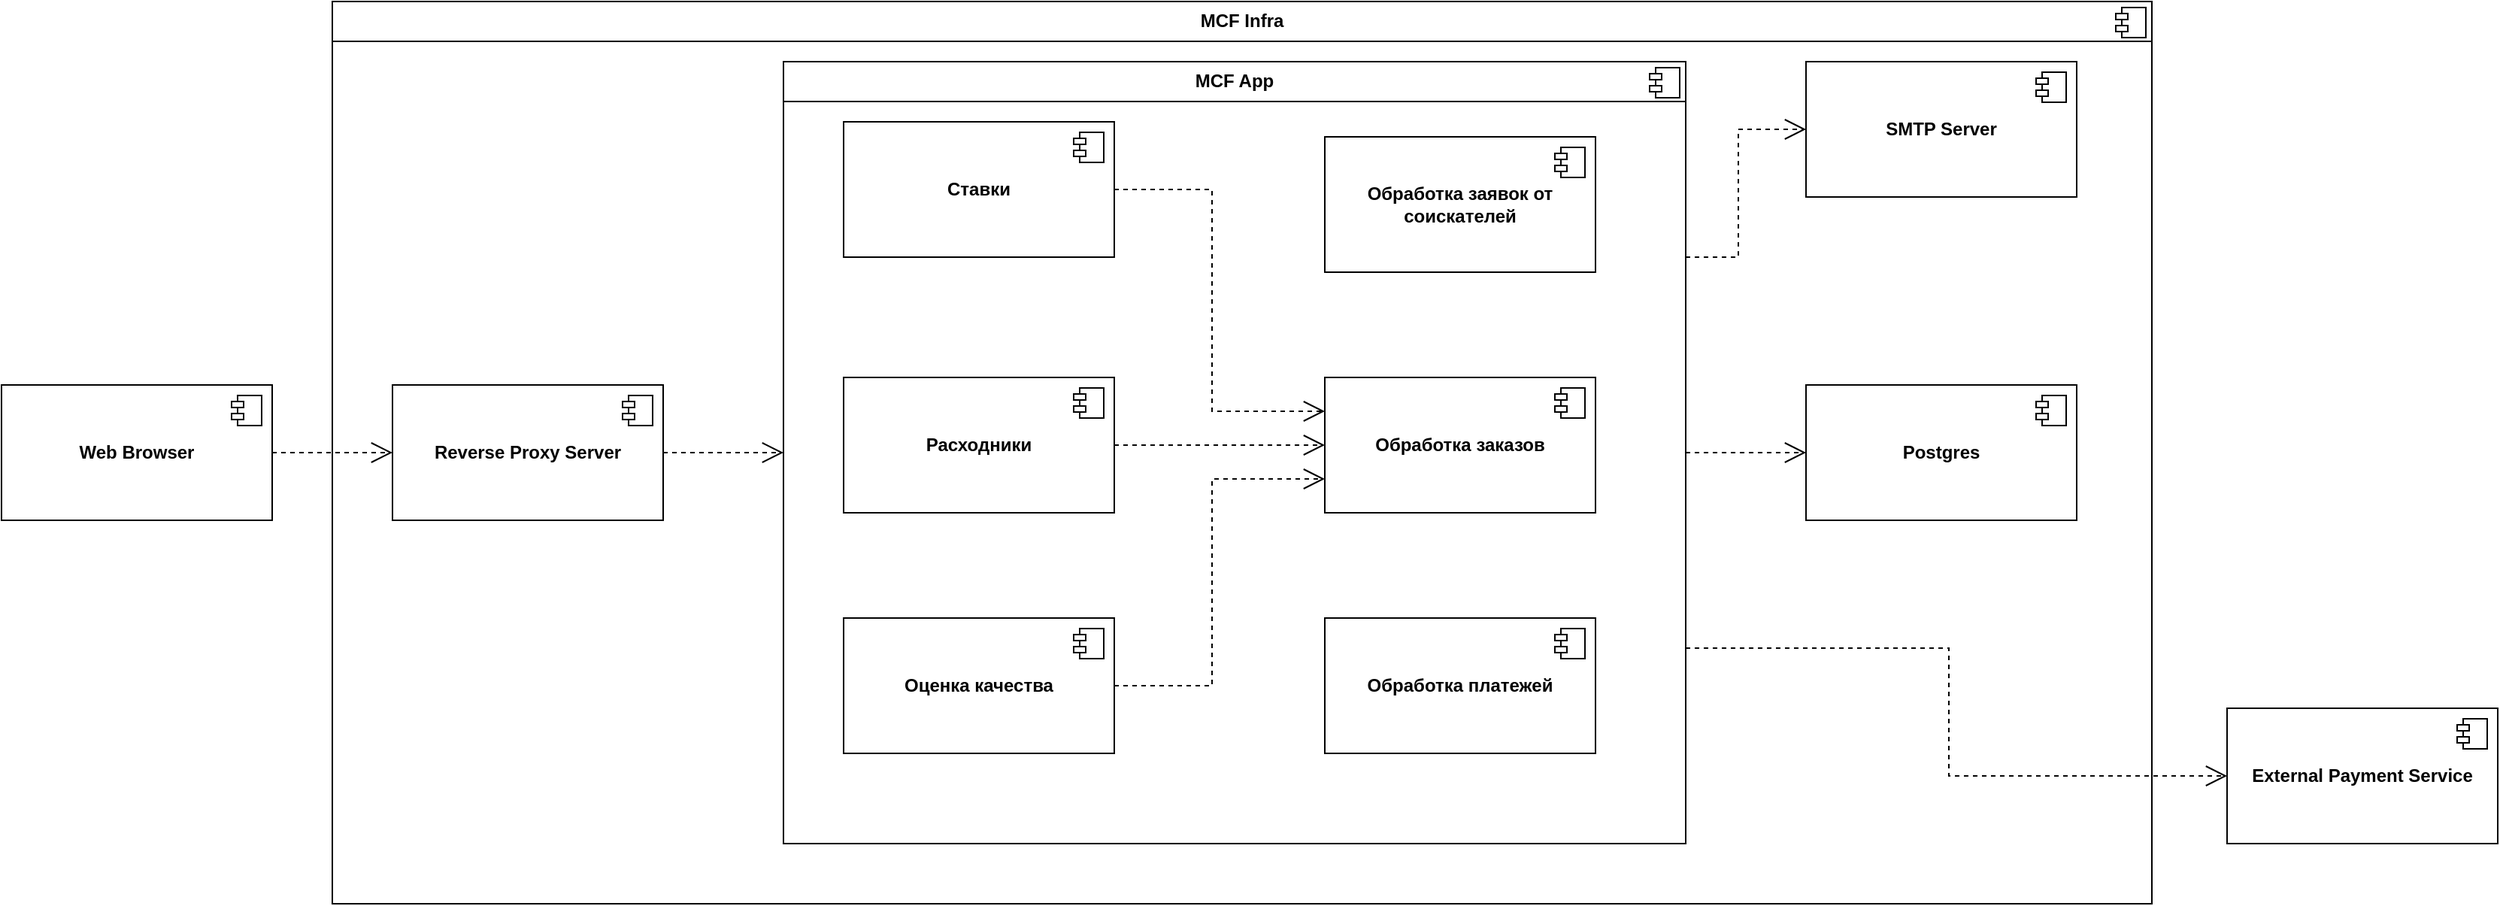 <mxfile version="26.0.4">
  <diagram name="Страница — 1" id="O7UXKmrHhJbtFQHpw8mE">
    <mxGraphModel dx="2411" dy="907" grid="1" gridSize="10" guides="1" tooltips="1" connect="1" arrows="1" fold="1" page="1" pageScale="1" pageWidth="1169" pageHeight="827" math="0" shadow="0">
      <root>
        <mxCell id="0" />
        <mxCell id="1" parent="0" />
        <mxCell id="L1aKWbRL0jlR046Id958-48" value="&lt;p style=&quot;margin:0px;margin-top:6px;text-align:center;&quot;&gt;&lt;b&gt;MCF Infra&lt;/b&gt;&lt;/p&gt;&lt;hr size=&quot;1&quot; style=&quot;border-style:solid;&quot;&gt;&lt;p style=&quot;margin:0px;margin-left:8px;&quot;&gt;&lt;br&gt;&lt;/p&gt;" style="align=left;overflow=fill;html=1;dropTarget=0;whiteSpace=wrap;" vertex="1" parent="1">
          <mxGeometry x="-260" y="40" width="1210" height="600" as="geometry" />
        </mxCell>
        <mxCell id="L1aKWbRL0jlR046Id958-49" value="" style="shape=component;jettyWidth=8;jettyHeight=4;" vertex="1" parent="L1aKWbRL0jlR046Id958-48">
          <mxGeometry x="1" width="20" height="20" relative="1" as="geometry">
            <mxPoint x="-24" y="4" as="offset" />
          </mxGeometry>
        </mxCell>
        <mxCell id="L1aKWbRL0jlR046Id958-43" style="edgeStyle=orthogonalEdgeStyle;rounded=0;orthogonalLoop=1;jettySize=auto;html=1;exitX=1;exitY=0.25;exitDx=0;exitDy=0;dashed=1;strokeColor=default;align=center;verticalAlign=middle;fontFamily=Helvetica;fontSize=11;fontColor=default;labelBackgroundColor=default;endArrow=open;endSize=12;" edge="1" parent="1" source="L1aKWbRL0jlR046Id958-36" target="L1aKWbRL0jlR046Id958-28">
          <mxGeometry relative="1" as="geometry" />
        </mxCell>
        <mxCell id="L1aKWbRL0jlR046Id958-44" style="edgeStyle=orthogonalEdgeStyle;rounded=0;orthogonalLoop=1;jettySize=auto;html=1;entryX=0;entryY=0.5;entryDx=0;entryDy=0;dashed=1;strokeColor=default;align=center;verticalAlign=middle;fontFamily=Helvetica;fontSize=11;fontColor=default;labelBackgroundColor=default;endArrow=open;endSize=12;" edge="1" parent="1" source="L1aKWbRL0jlR046Id958-36" target="L1aKWbRL0jlR046Id958-26">
          <mxGeometry relative="1" as="geometry" />
        </mxCell>
        <mxCell id="L1aKWbRL0jlR046Id958-47" style="edgeStyle=orthogonalEdgeStyle;rounded=0;orthogonalLoop=1;jettySize=auto;html=1;entryX=0;entryY=0.5;entryDx=0;entryDy=0;exitX=1;exitY=0.75;exitDx=0;exitDy=0;dashed=1;strokeColor=default;align=center;verticalAlign=middle;fontFamily=Helvetica;fontSize=11;fontColor=default;labelBackgroundColor=default;endArrow=open;endSize=12;" edge="1" parent="1" source="L1aKWbRL0jlR046Id958-36" target="L1aKWbRL0jlR046Id958-45">
          <mxGeometry relative="1" as="geometry" />
        </mxCell>
        <mxCell id="L1aKWbRL0jlR046Id958-36" value="&lt;p style=&quot;margin:0px;margin-top:6px;text-align:center;&quot;&gt;&lt;b&gt;MCF App&lt;/b&gt;&lt;/p&gt;&lt;hr size=&quot;1&quot; style=&quot;border-style:solid;&quot;&gt;&lt;p style=&quot;margin:0px;margin-left:8px;&quot;&gt;&lt;br&gt;&lt;/p&gt;" style="align=left;overflow=fill;html=1;dropTarget=0;whiteSpace=wrap;" vertex="1" parent="1">
          <mxGeometry x="40" y="80" width="600" height="520" as="geometry" />
        </mxCell>
        <mxCell id="L1aKWbRL0jlR046Id958-37" value="" style="shape=component;jettyWidth=8;jettyHeight=4;" vertex="1" parent="L1aKWbRL0jlR046Id958-36">
          <mxGeometry x="1" width="20" height="20" relative="1" as="geometry">
            <mxPoint x="-24" y="4" as="offset" />
          </mxGeometry>
        </mxCell>
        <mxCell id="L1aKWbRL0jlR046Id958-23" style="edgeStyle=orthogonalEdgeStyle;rounded=0;orthogonalLoop=1;jettySize=auto;html=1;entryX=0;entryY=0.25;entryDx=0;entryDy=0;dashed=1;strokeColor=default;align=center;verticalAlign=middle;fontFamily=Helvetica;fontSize=11;fontColor=default;labelBackgroundColor=default;endArrow=open;endSize=12;" edge="1" parent="1" source="L1aKWbRL0jlR046Id958-7" target="L1aKWbRL0jlR046Id958-14">
          <mxGeometry relative="1" as="geometry" />
        </mxCell>
        <mxCell id="L1aKWbRL0jlR046Id958-7" value="&lt;b&gt;Ставки&lt;/b&gt;" style="html=1;dropTarget=0;whiteSpace=wrap;" vertex="1" parent="1">
          <mxGeometry x="80" y="120" width="180" height="90" as="geometry" />
        </mxCell>
        <mxCell id="L1aKWbRL0jlR046Id958-8" value="" style="shape=module;jettyWidth=8;jettyHeight=4;" vertex="1" parent="L1aKWbRL0jlR046Id958-7">
          <mxGeometry x="1" width="20" height="20" relative="1" as="geometry">
            <mxPoint x="-27" y="7" as="offset" />
          </mxGeometry>
        </mxCell>
        <mxCell id="L1aKWbRL0jlR046Id958-24" style="edgeStyle=orthogonalEdgeStyle;rounded=0;orthogonalLoop=1;jettySize=auto;html=1;entryX=0;entryY=0.5;entryDx=0;entryDy=0;dashed=1;strokeColor=default;align=center;verticalAlign=middle;fontFamily=Helvetica;fontSize=11;fontColor=default;labelBackgroundColor=default;endArrow=open;endSize=12;" edge="1" parent="1" source="L1aKWbRL0jlR046Id958-9" target="L1aKWbRL0jlR046Id958-14">
          <mxGeometry relative="1" as="geometry" />
        </mxCell>
        <mxCell id="L1aKWbRL0jlR046Id958-9" value="&lt;b&gt;Расходники&lt;/b&gt;" style="html=1;dropTarget=0;whiteSpace=wrap;" vertex="1" parent="1">
          <mxGeometry x="80" y="290" width="180" height="90" as="geometry" />
        </mxCell>
        <mxCell id="L1aKWbRL0jlR046Id958-10" value="" style="shape=module;jettyWidth=8;jettyHeight=4;" vertex="1" parent="L1aKWbRL0jlR046Id958-9">
          <mxGeometry x="1" width="20" height="20" relative="1" as="geometry">
            <mxPoint x="-27" y="7" as="offset" />
          </mxGeometry>
        </mxCell>
        <mxCell id="L1aKWbRL0jlR046Id958-25" style="edgeStyle=orthogonalEdgeStyle;rounded=0;orthogonalLoop=1;jettySize=auto;html=1;entryX=0;entryY=0.75;entryDx=0;entryDy=0;dashed=1;strokeColor=default;align=center;verticalAlign=middle;fontFamily=Helvetica;fontSize=11;fontColor=default;labelBackgroundColor=default;endArrow=open;endSize=12;" edge="1" parent="1" source="L1aKWbRL0jlR046Id958-11" target="L1aKWbRL0jlR046Id958-14">
          <mxGeometry relative="1" as="geometry" />
        </mxCell>
        <mxCell id="L1aKWbRL0jlR046Id958-11" value="&lt;b&gt;Оценка качества&lt;/b&gt;" style="html=1;dropTarget=0;whiteSpace=wrap;" vertex="1" parent="1">
          <mxGeometry x="80" y="450" width="180" height="90" as="geometry" />
        </mxCell>
        <mxCell id="L1aKWbRL0jlR046Id958-12" value="" style="shape=module;jettyWidth=8;jettyHeight=4;" vertex="1" parent="L1aKWbRL0jlR046Id958-11">
          <mxGeometry x="1" width="20" height="20" relative="1" as="geometry">
            <mxPoint x="-27" y="7" as="offset" />
          </mxGeometry>
        </mxCell>
        <mxCell id="L1aKWbRL0jlR046Id958-14" value="&lt;b&gt;Обработка заказов&lt;/b&gt;" style="html=1;dropTarget=0;whiteSpace=wrap;" vertex="1" parent="1">
          <mxGeometry x="400" y="290" width="180" height="90" as="geometry" />
        </mxCell>
        <mxCell id="L1aKWbRL0jlR046Id958-15" value="" style="shape=module;jettyWidth=8;jettyHeight=4;" vertex="1" parent="L1aKWbRL0jlR046Id958-14">
          <mxGeometry x="1" width="20" height="20" relative="1" as="geometry">
            <mxPoint x="-27" y="7" as="offset" />
          </mxGeometry>
        </mxCell>
        <mxCell id="L1aKWbRL0jlR046Id958-17" value="&lt;b&gt;Обработка заявок от соискателей&lt;/b&gt;" style="html=1;dropTarget=0;whiteSpace=wrap;" vertex="1" parent="1">
          <mxGeometry x="400" y="130" width="180" height="90" as="geometry" />
        </mxCell>
        <mxCell id="L1aKWbRL0jlR046Id958-18" value="" style="shape=module;jettyWidth=8;jettyHeight=4;" vertex="1" parent="L1aKWbRL0jlR046Id958-17">
          <mxGeometry x="1" width="20" height="20" relative="1" as="geometry">
            <mxPoint x="-27" y="7" as="offset" />
          </mxGeometry>
        </mxCell>
        <mxCell id="L1aKWbRL0jlR046Id958-19" value="&lt;b&gt;Обработка платежей&lt;/b&gt;" style="html=1;dropTarget=0;whiteSpace=wrap;" vertex="1" parent="1">
          <mxGeometry x="400" y="450" width="180" height="90" as="geometry" />
        </mxCell>
        <mxCell id="L1aKWbRL0jlR046Id958-20" value="" style="shape=module;jettyWidth=8;jettyHeight=4;" vertex="1" parent="L1aKWbRL0jlR046Id958-19">
          <mxGeometry x="1" width="20" height="20" relative="1" as="geometry">
            <mxPoint x="-27" y="7" as="offset" />
          </mxGeometry>
        </mxCell>
        <mxCell id="L1aKWbRL0jlR046Id958-26" value="&lt;b&gt;Postgres&lt;/b&gt;" style="html=1;dropTarget=0;whiteSpace=wrap;" vertex="1" parent="1">
          <mxGeometry x="720" y="295" width="180" height="90" as="geometry" />
        </mxCell>
        <mxCell id="L1aKWbRL0jlR046Id958-27" value="" style="shape=module;jettyWidth=8;jettyHeight=4;" vertex="1" parent="L1aKWbRL0jlR046Id958-26">
          <mxGeometry x="1" width="20" height="20" relative="1" as="geometry">
            <mxPoint x="-27" y="7" as="offset" />
          </mxGeometry>
        </mxCell>
        <mxCell id="L1aKWbRL0jlR046Id958-28" value="&lt;b&gt;SMTP Server&lt;/b&gt;" style="html=1;dropTarget=0;whiteSpace=wrap;" vertex="1" parent="1">
          <mxGeometry x="720" y="80" width="180" height="90" as="geometry" />
        </mxCell>
        <mxCell id="L1aKWbRL0jlR046Id958-29" value="" style="shape=module;jettyWidth=8;jettyHeight=4;" vertex="1" parent="L1aKWbRL0jlR046Id958-28">
          <mxGeometry x="1" width="20" height="20" relative="1" as="geometry">
            <mxPoint x="-27" y="7" as="offset" />
          </mxGeometry>
        </mxCell>
        <mxCell id="L1aKWbRL0jlR046Id958-39" style="edgeStyle=orthogonalEdgeStyle;rounded=0;orthogonalLoop=1;jettySize=auto;html=1;entryX=0;entryY=0.5;entryDx=0;entryDy=0;dashed=1;strokeColor=default;align=center;verticalAlign=middle;fontFamily=Helvetica;fontSize=11;fontColor=default;labelBackgroundColor=default;endArrow=open;endSize=12;" edge="1" parent="1" source="L1aKWbRL0jlR046Id958-30" target="L1aKWbRL0jlR046Id958-36">
          <mxGeometry relative="1" as="geometry" />
        </mxCell>
        <mxCell id="L1aKWbRL0jlR046Id958-30" value="&lt;b&gt;Reverse Proxy Server&lt;/b&gt;" style="html=1;dropTarget=0;whiteSpace=wrap;" vertex="1" parent="1">
          <mxGeometry x="-220" y="295" width="180" height="90" as="geometry" />
        </mxCell>
        <mxCell id="L1aKWbRL0jlR046Id958-31" value="" style="shape=module;jettyWidth=8;jettyHeight=4;" vertex="1" parent="L1aKWbRL0jlR046Id958-30">
          <mxGeometry x="1" width="20" height="20" relative="1" as="geometry">
            <mxPoint x="-27" y="7" as="offset" />
          </mxGeometry>
        </mxCell>
        <mxCell id="L1aKWbRL0jlR046Id958-38" style="edgeStyle=orthogonalEdgeStyle;rounded=0;orthogonalLoop=1;jettySize=auto;html=1;entryX=0;entryY=0.5;entryDx=0;entryDy=0;dashed=1;strokeColor=default;align=center;verticalAlign=middle;fontFamily=Helvetica;fontSize=11;fontColor=default;labelBackgroundColor=default;endArrow=open;endSize=12;" edge="1" parent="1" source="L1aKWbRL0jlR046Id958-32" target="L1aKWbRL0jlR046Id958-30">
          <mxGeometry relative="1" as="geometry" />
        </mxCell>
        <mxCell id="L1aKWbRL0jlR046Id958-32" value="&lt;b&gt;Web Browser&lt;/b&gt;" style="html=1;dropTarget=0;whiteSpace=wrap;" vertex="1" parent="1">
          <mxGeometry x="-480" y="295" width="180" height="90" as="geometry" />
        </mxCell>
        <mxCell id="L1aKWbRL0jlR046Id958-33" value="" style="shape=module;jettyWidth=8;jettyHeight=4;" vertex="1" parent="L1aKWbRL0jlR046Id958-32">
          <mxGeometry x="1" width="20" height="20" relative="1" as="geometry">
            <mxPoint x="-27" y="7" as="offset" />
          </mxGeometry>
        </mxCell>
        <mxCell id="L1aKWbRL0jlR046Id958-45" value="&lt;b&gt;External Payment Service&lt;/b&gt;" style="html=1;dropTarget=0;whiteSpace=wrap;" vertex="1" parent="1">
          <mxGeometry x="1000" y="510" width="180" height="90" as="geometry" />
        </mxCell>
        <mxCell id="L1aKWbRL0jlR046Id958-46" value="" style="shape=module;jettyWidth=8;jettyHeight=4;" vertex="1" parent="L1aKWbRL0jlR046Id958-45">
          <mxGeometry x="1" width="20" height="20" relative="1" as="geometry">
            <mxPoint x="-27" y="7" as="offset" />
          </mxGeometry>
        </mxCell>
      </root>
    </mxGraphModel>
  </diagram>
</mxfile>
